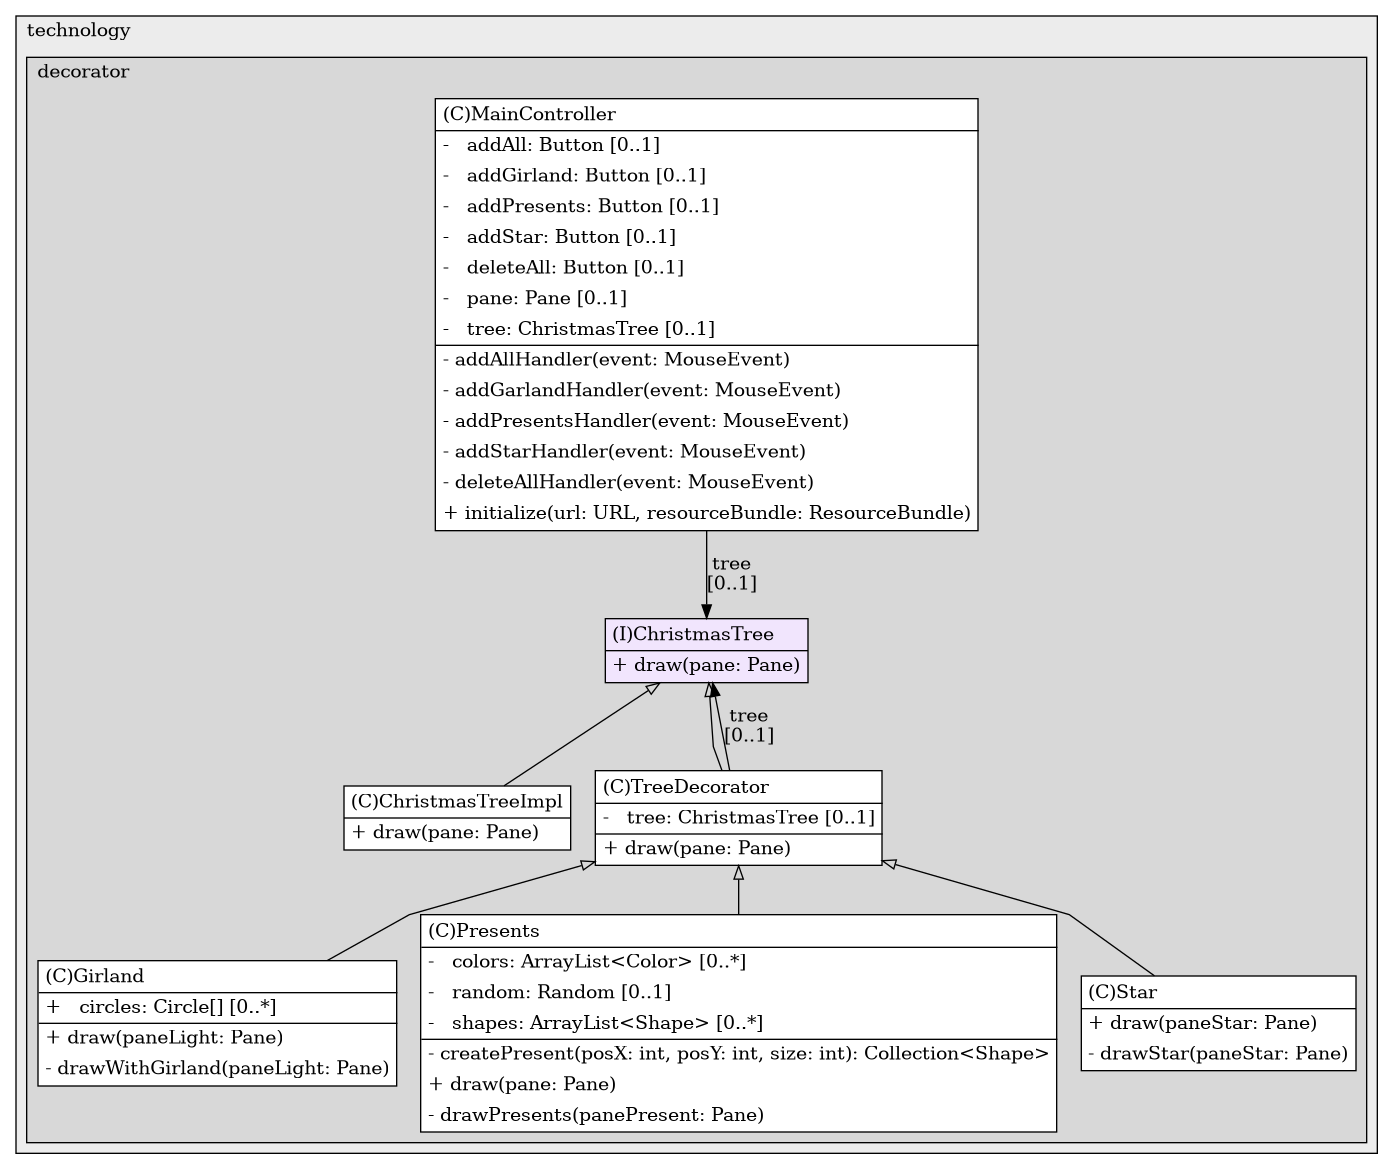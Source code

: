 @startuml

/' diagram meta data start
config=StructureConfiguration;
{
  "projectClassification": {
    "searchMode": "OpenProject", // OpenProject, AllProjects
    "includedProjects": "",
    "pathEndKeywords": "*.impl",
    "isClientPath": "",
    "isClientName": "",
    "isTestPath": "",
    "isTestName": "",
    "isMappingPath": "",
    "isMappingName": "",
    "isDataAccessPath": "",
    "isDataAccessName": "",
    "isDataStructurePath": "",
    "isDataStructureName": "",
    "isInterfaceStructuresPath": "",
    "isInterfaceStructuresName": "",
    "isEntryPointPath": "",
    "isEntryPointName": "",
    "treatFinalFieldsAsMandatory": false
  },
  "graphRestriction": {
    "classPackageExcludeFilter": "",
    "classPackageIncludeFilter": "",
    "classNameExcludeFilter": "",
    "classNameIncludeFilter": "",
    "methodNameExcludeFilter": "",
    "methodNameIncludeFilter": "",
    "removeByInheritance": "", // inheritance/annotation based filtering is done in a second step
    "removeByAnnotation": "",
    "removeByClassPackage": "", // cleanup the graph after inheritance/annotation based filtering is done
    "removeByClassName": "",
    "cutMappings": false,
    "cutEnum": true,
    "cutTests": true,
    "cutClient": true,
    "cutDataAccess": false,
    "cutInterfaceStructures": false,
    "cutDataStructures": false,
    "cutGetterAndSetter": true,
    "cutConstructors": true
  },
  "graphTraversal": {
    "forwardDepth": 6,
    "backwardDepth": 6,
    "classPackageExcludeFilter": "",
    "classPackageIncludeFilter": "",
    "classNameExcludeFilter": "",
    "classNameIncludeFilter": "",
    "methodNameExcludeFilter": "",
    "methodNameIncludeFilter": "",
    "hideMappings": false,
    "hideDataStructures": false,
    "hidePrivateMethods": true,
    "hideInterfaceCalls": true, // indirection: implementation -> interface (is hidden) -> implementation
    "onlyShowApplicationEntryPoints": false, // root node is included
    "useMethodCallsForStructureDiagram": "ForwardOnly" // ForwardOnly, BothDirections, No
  },
  "details": {
    "aggregation": "GroupByClass", // ByClass, GroupByClass, None
    "showClassGenericTypes": true,
    "showMethods": true,
    "showMethodParameterNames": true,
    "showMethodParameterTypes": true,
    "showMethodReturnType": true,
    "showPackageLevels": 2,
    "showDetailedClassStructure": true
  },
  "rootClass": "programming.technology.decorator.logics.ChristmasTree",
  "extensionCallbackMethod": "" // qualified.class.name#methodName - signature: public static String method(String)
}
diagram meta data end '/



digraph g {
    rankdir="TB"
    splines=polyline
    

'nodes 
subgraph cluster_1679325940 { 
   	label=technology
	labeljust=l
	fillcolor="#ececec"
	style=filled
   
   subgraph cluster_144100903 { 
   	label=decorator
	labeljust=l
	fillcolor="#d8d8d8"
	style=filled
   
   ChristmasTree744309003[
	label=<<TABLE BORDER="1" CELLBORDER="0" CELLPADDING="4" CELLSPACING="0">
<TR><TD ALIGN="LEFT" >(I)ChristmasTree</TD></TR>
<HR/>
<TR><TD ALIGN="LEFT" >+ draw(pane: Pane)</TD></TR>
</TABLE>>
	style=filled
	margin=0
	shape=plaintext
	fillcolor="#F1E5FD"
];

ChristmasTreeImpl744309003[
	label=<<TABLE BORDER="1" CELLBORDER="0" CELLPADDING="4" CELLSPACING="0">
<TR><TD ALIGN="LEFT" >(C)ChristmasTreeImpl</TD></TR>
<HR/>
<TR><TD ALIGN="LEFT" >+ draw(pane: Pane)</TD></TR>
</TABLE>>
	style=filled
	margin=0
	shape=plaintext
	fillcolor="#FFFFFF"
];

Girland715772790[
	label=<<TABLE BORDER="1" CELLBORDER="0" CELLPADDING="4" CELLSPACING="0">
<TR><TD ALIGN="LEFT" >(C)Girland</TD></TR>
<HR/>
<TR><TD ALIGN="LEFT" >+   circles: Circle[] [0..*]</TD></TR>
<HR/>
<TR><TD ALIGN="LEFT" >+ draw(paneLight: Pane)</TD></TR>
<TR><TD ALIGN="LEFT" >- drawWithGirland(paneLight: Pane)</TD></TR>
</TABLE>>
	style=filled
	margin=0
	shape=plaintext
	fillcolor="#FFFFFF"
];

MainController1573364279[
	label=<<TABLE BORDER="1" CELLBORDER="0" CELLPADDING="4" CELLSPACING="0">
<TR><TD ALIGN="LEFT" >(C)MainController</TD></TR>
<HR/>
<TR><TD ALIGN="LEFT" >-   addAll: Button [0..1]</TD></TR>
<TR><TD ALIGN="LEFT" >-   addGirland: Button [0..1]</TD></TR>
<TR><TD ALIGN="LEFT" >-   addPresents: Button [0..1]</TD></TR>
<TR><TD ALIGN="LEFT" >-   addStar: Button [0..1]</TD></TR>
<TR><TD ALIGN="LEFT" >-   deleteAll: Button [0..1]</TD></TR>
<TR><TD ALIGN="LEFT" >-   pane: Pane [0..1]</TD></TR>
<TR><TD ALIGN="LEFT" >-   tree: ChristmasTree [0..1]</TD></TR>
<HR/>
<TR><TD ALIGN="LEFT" >- addAllHandler(event: MouseEvent)</TD></TR>
<TR><TD ALIGN="LEFT" >- addGarlandHandler(event: MouseEvent)</TD></TR>
<TR><TD ALIGN="LEFT" >- addPresentsHandler(event: MouseEvent)</TD></TR>
<TR><TD ALIGN="LEFT" >- addStarHandler(event: MouseEvent)</TD></TR>
<TR><TD ALIGN="LEFT" >- deleteAllHandler(event: MouseEvent)</TD></TR>
<TR><TD ALIGN="LEFT" >+ initialize(url: URL, resourceBundle: ResourceBundle)</TD></TR>
</TABLE>>
	style=filled
	margin=0
	shape=plaintext
	fillcolor="#FFFFFF"
];

Presents715772790[
	label=<<TABLE BORDER="1" CELLBORDER="0" CELLPADDING="4" CELLSPACING="0">
<TR><TD ALIGN="LEFT" >(C)Presents</TD></TR>
<HR/>
<TR><TD ALIGN="LEFT" >-   colors: ArrayList&lt;Color&gt; [0..*]</TD></TR>
<TR><TD ALIGN="LEFT" >-   random: Random [0..1]</TD></TR>
<TR><TD ALIGN="LEFT" >-   shapes: ArrayList&lt;Shape&gt; [0..*]</TD></TR>
<HR/>
<TR><TD ALIGN="LEFT" >- createPresent(posX: int, posY: int, size: int): Collection&lt;Shape&gt;</TD></TR>
<TR><TD ALIGN="LEFT" >+ draw(pane: Pane)</TD></TR>
<TR><TD ALIGN="LEFT" >- drawPresents(panePresent: Pane)</TD></TR>
</TABLE>>
	style=filled
	margin=0
	shape=plaintext
	fillcolor="#FFFFFF"
];

Star715772790[
	label=<<TABLE BORDER="1" CELLBORDER="0" CELLPADDING="4" CELLSPACING="0">
<TR><TD ALIGN="LEFT" >(C)Star</TD></TR>
<HR/>
<TR><TD ALIGN="LEFT" >+ draw(paneStar: Pane)</TD></TR>
<TR><TD ALIGN="LEFT" >- drawStar(paneStar: Pane)</TD></TR>
</TABLE>>
	style=filled
	margin=0
	shape=plaintext
	fillcolor="#FFFFFF"
];

TreeDecorator744309003[
	label=<<TABLE BORDER="1" CELLBORDER="0" CELLPADDING="4" CELLSPACING="0">
<TR><TD ALIGN="LEFT" >(C)TreeDecorator</TD></TR>
<HR/>
<TR><TD ALIGN="LEFT" >-   tree: ChristmasTree [0..1]</TD></TR>
<HR/>
<TR><TD ALIGN="LEFT" >+ draw(pane: Pane)</TD></TR>
</TABLE>>
	style=filled
	margin=0
	shape=plaintext
	fillcolor="#FFFFFF"
];
} 
} 

'edges    
ChristmasTree744309003 -> ChristmasTreeImpl744309003[arrowhead=none, arrowtail=empty, dir=both];
ChristmasTree744309003 -> TreeDecorator744309003[arrowhead=none, arrowtail=empty, dir=both];
MainController1573364279 -> ChristmasTree744309003[label="tree
[0..1]"];
TreeDecorator744309003 -> ChristmasTree744309003[label="tree
[0..1]"];
TreeDecorator744309003 -> Girland715772790[arrowhead=none, arrowtail=empty, dir=both];
TreeDecorator744309003 -> Presents715772790[arrowhead=none, arrowtail=empty, dir=both];
TreeDecorator744309003 -> Star715772790[arrowhead=none, arrowtail=empty, dir=both];
    
}
@enduml